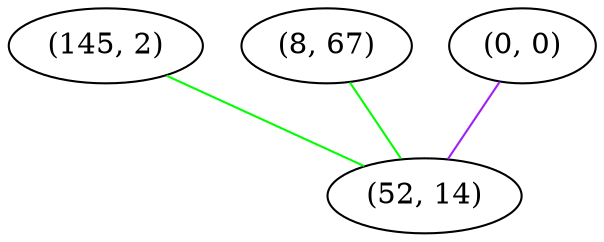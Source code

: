 graph "" {
"(145, 2)";
"(8, 67)";
"(0, 0)";
"(52, 14)";
"(145, 2)" -- "(52, 14)"  [color=green, key=0, weight=2];
"(8, 67)" -- "(52, 14)"  [color=green, key=0, weight=2];
"(0, 0)" -- "(52, 14)"  [color=purple, key=0, weight=4];
}
